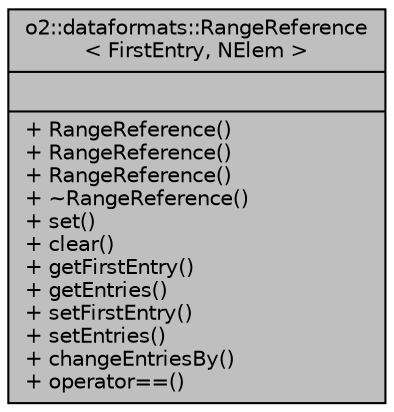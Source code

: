 digraph "o2::dataformats::RangeReference&lt; FirstEntry, NElem &gt;"
{
 // INTERACTIVE_SVG=YES
  bgcolor="transparent";
  edge [fontname="Helvetica",fontsize="10",labelfontname="Helvetica",labelfontsize="10"];
  node [fontname="Helvetica",fontsize="10",shape=record];
  Node5 [label="{o2::dataformats::RangeReference\l\< FirstEntry, NElem \>\n||+ RangeReference()\l+ RangeReference()\l+ RangeReference()\l+ ~RangeReference()\l+ set()\l+ clear()\l+ getFirstEntry()\l+ getEntries()\l+ setFirstEntry()\l+ setEntries()\l+ changeEntriesBy()\l+ operator==()\l}",height=0.2,width=0.4,color="black", fillcolor="grey75", style="filled", fontcolor="black"];
}
